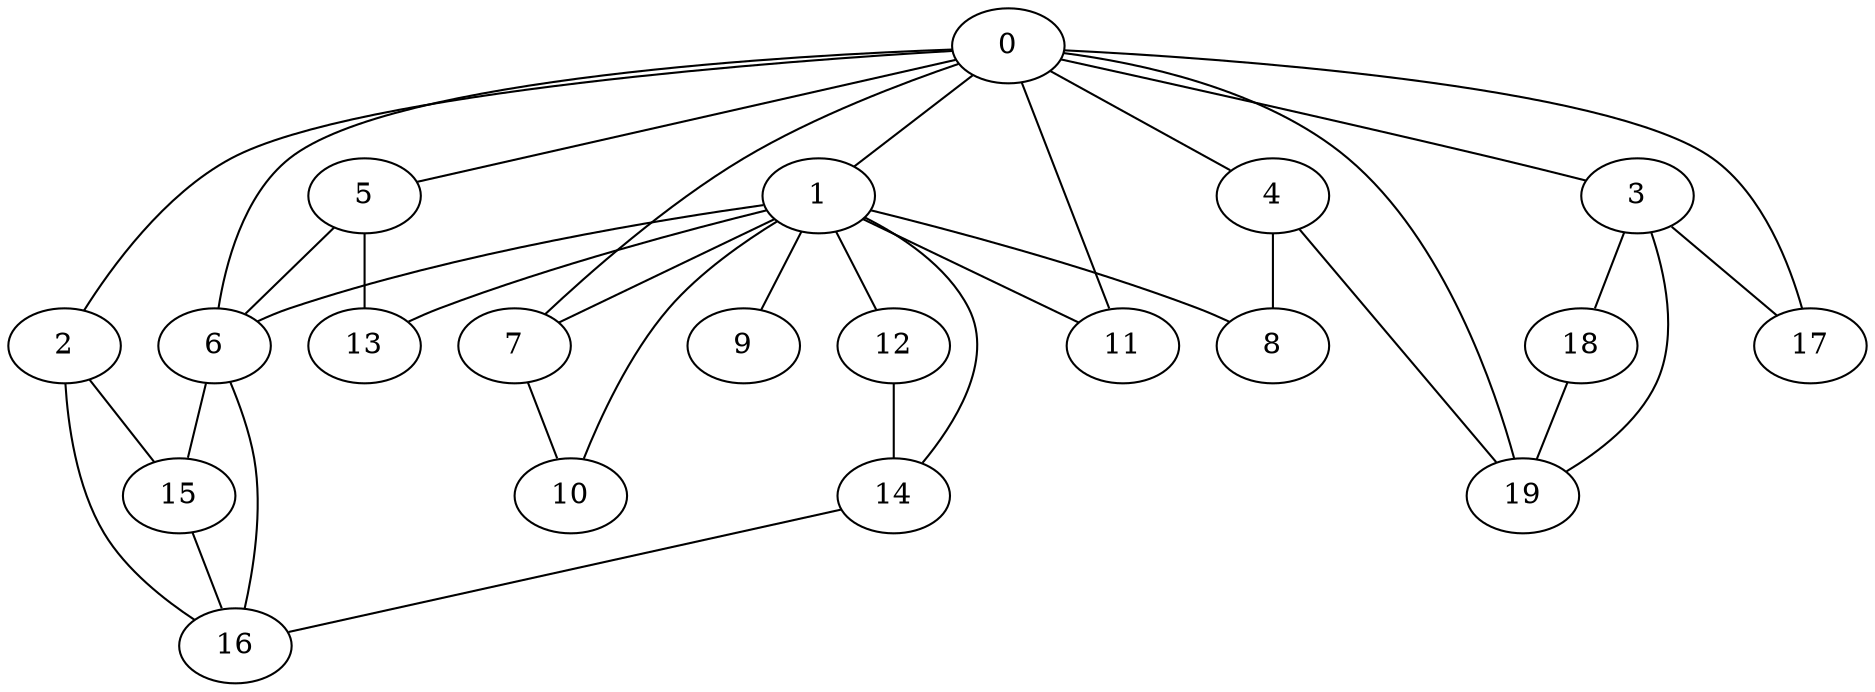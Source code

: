 
graph graphname {
    0 -- 1
0 -- 2
0 -- 3
0 -- 4
0 -- 5
0 -- 6
0 -- 7
0 -- 19
0 -- 17
0 -- 11
1 -- 8
1 -- 9
1 -- 10
1 -- 11
1 -- 12
1 -- 13
1 -- 14
1 -- 6
1 -- 7
2 -- 16
2 -- 15
3 -- 17
3 -- 18
3 -- 19
4 -- 19
4 -- 8
5 -- 6
5 -- 13
6 -- 15
6 -- 16
7 -- 10
12 -- 14
14 -- 16
15 -- 16
18 -- 19

}
